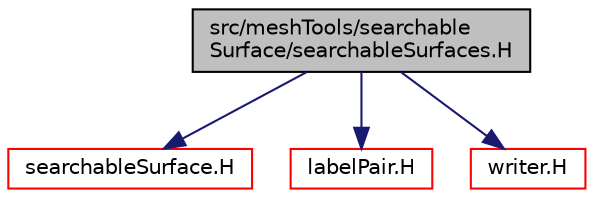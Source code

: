 digraph "src/meshTools/searchableSurface/searchableSurfaces.H"
{
  bgcolor="transparent";
  edge [fontname="Helvetica",fontsize="10",labelfontname="Helvetica",labelfontsize="10"];
  node [fontname="Helvetica",fontsize="10",shape=record];
  Node1 [label="src/meshTools/searchable\lSurface/searchableSurfaces.H",height=0.2,width=0.4,color="black", fillcolor="grey75", style="filled", fontcolor="black"];
  Node1 -> Node2 [color="midnightblue",fontsize="10",style="solid",fontname="Helvetica"];
  Node2 [label="searchableSurface.H",height=0.2,width=0.4,color="red",URL="$a07353.html"];
  Node1 -> Node3 [color="midnightblue",fontsize="10",style="solid",fontname="Helvetica"];
  Node3 [label="labelPair.H",height=0.2,width=0.4,color="red",URL="$a08908.html"];
  Node1 -> Node4 [color="midnightblue",fontsize="10",style="solid",fontname="Helvetica"];
  Node4 [label="writer.H",height=0.2,width=0.4,color="red",URL="$a05019.html"];
}
